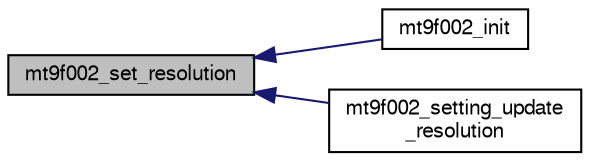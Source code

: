 digraph "mt9f002_set_resolution"
{
  edge [fontname="FreeSans",fontsize="10",labelfontname="FreeSans",labelfontsize="10"];
  node [fontname="FreeSans",fontsize="10",shape=record];
  rankdir="LR";
  Node1 [label="mt9f002_set_resolution",height=0.2,width=0.4,color="black", fillcolor="grey75", style="filled", fontcolor="black"];
  Node1 -> Node2 [dir="back",color="midnightblue",fontsize="10",style="solid",fontname="FreeSans"];
  Node2 [label="mt9f002_init",height=0.2,width=0.4,color="black", fillcolor="white", style="filled",URL="$mt9f002_8h.html#a8f43c3ad8d5ff841d1203ab6c760c8f0",tooltip="Initialisation of the Aptina MT9F002 CMOS sensor (front camera) "];
  Node1 -> Node3 [dir="back",color="midnightblue",fontsize="10",style="solid",fontname="FreeSans"];
  Node3 [label="mt9f002_setting_update\l_resolution",height=0.2,width=0.4,color="black", fillcolor="white", style="filled",URL="$mt9f002_8h.html#aa1e09e3bbb34e6f084cf490573ca1f32"];
}

